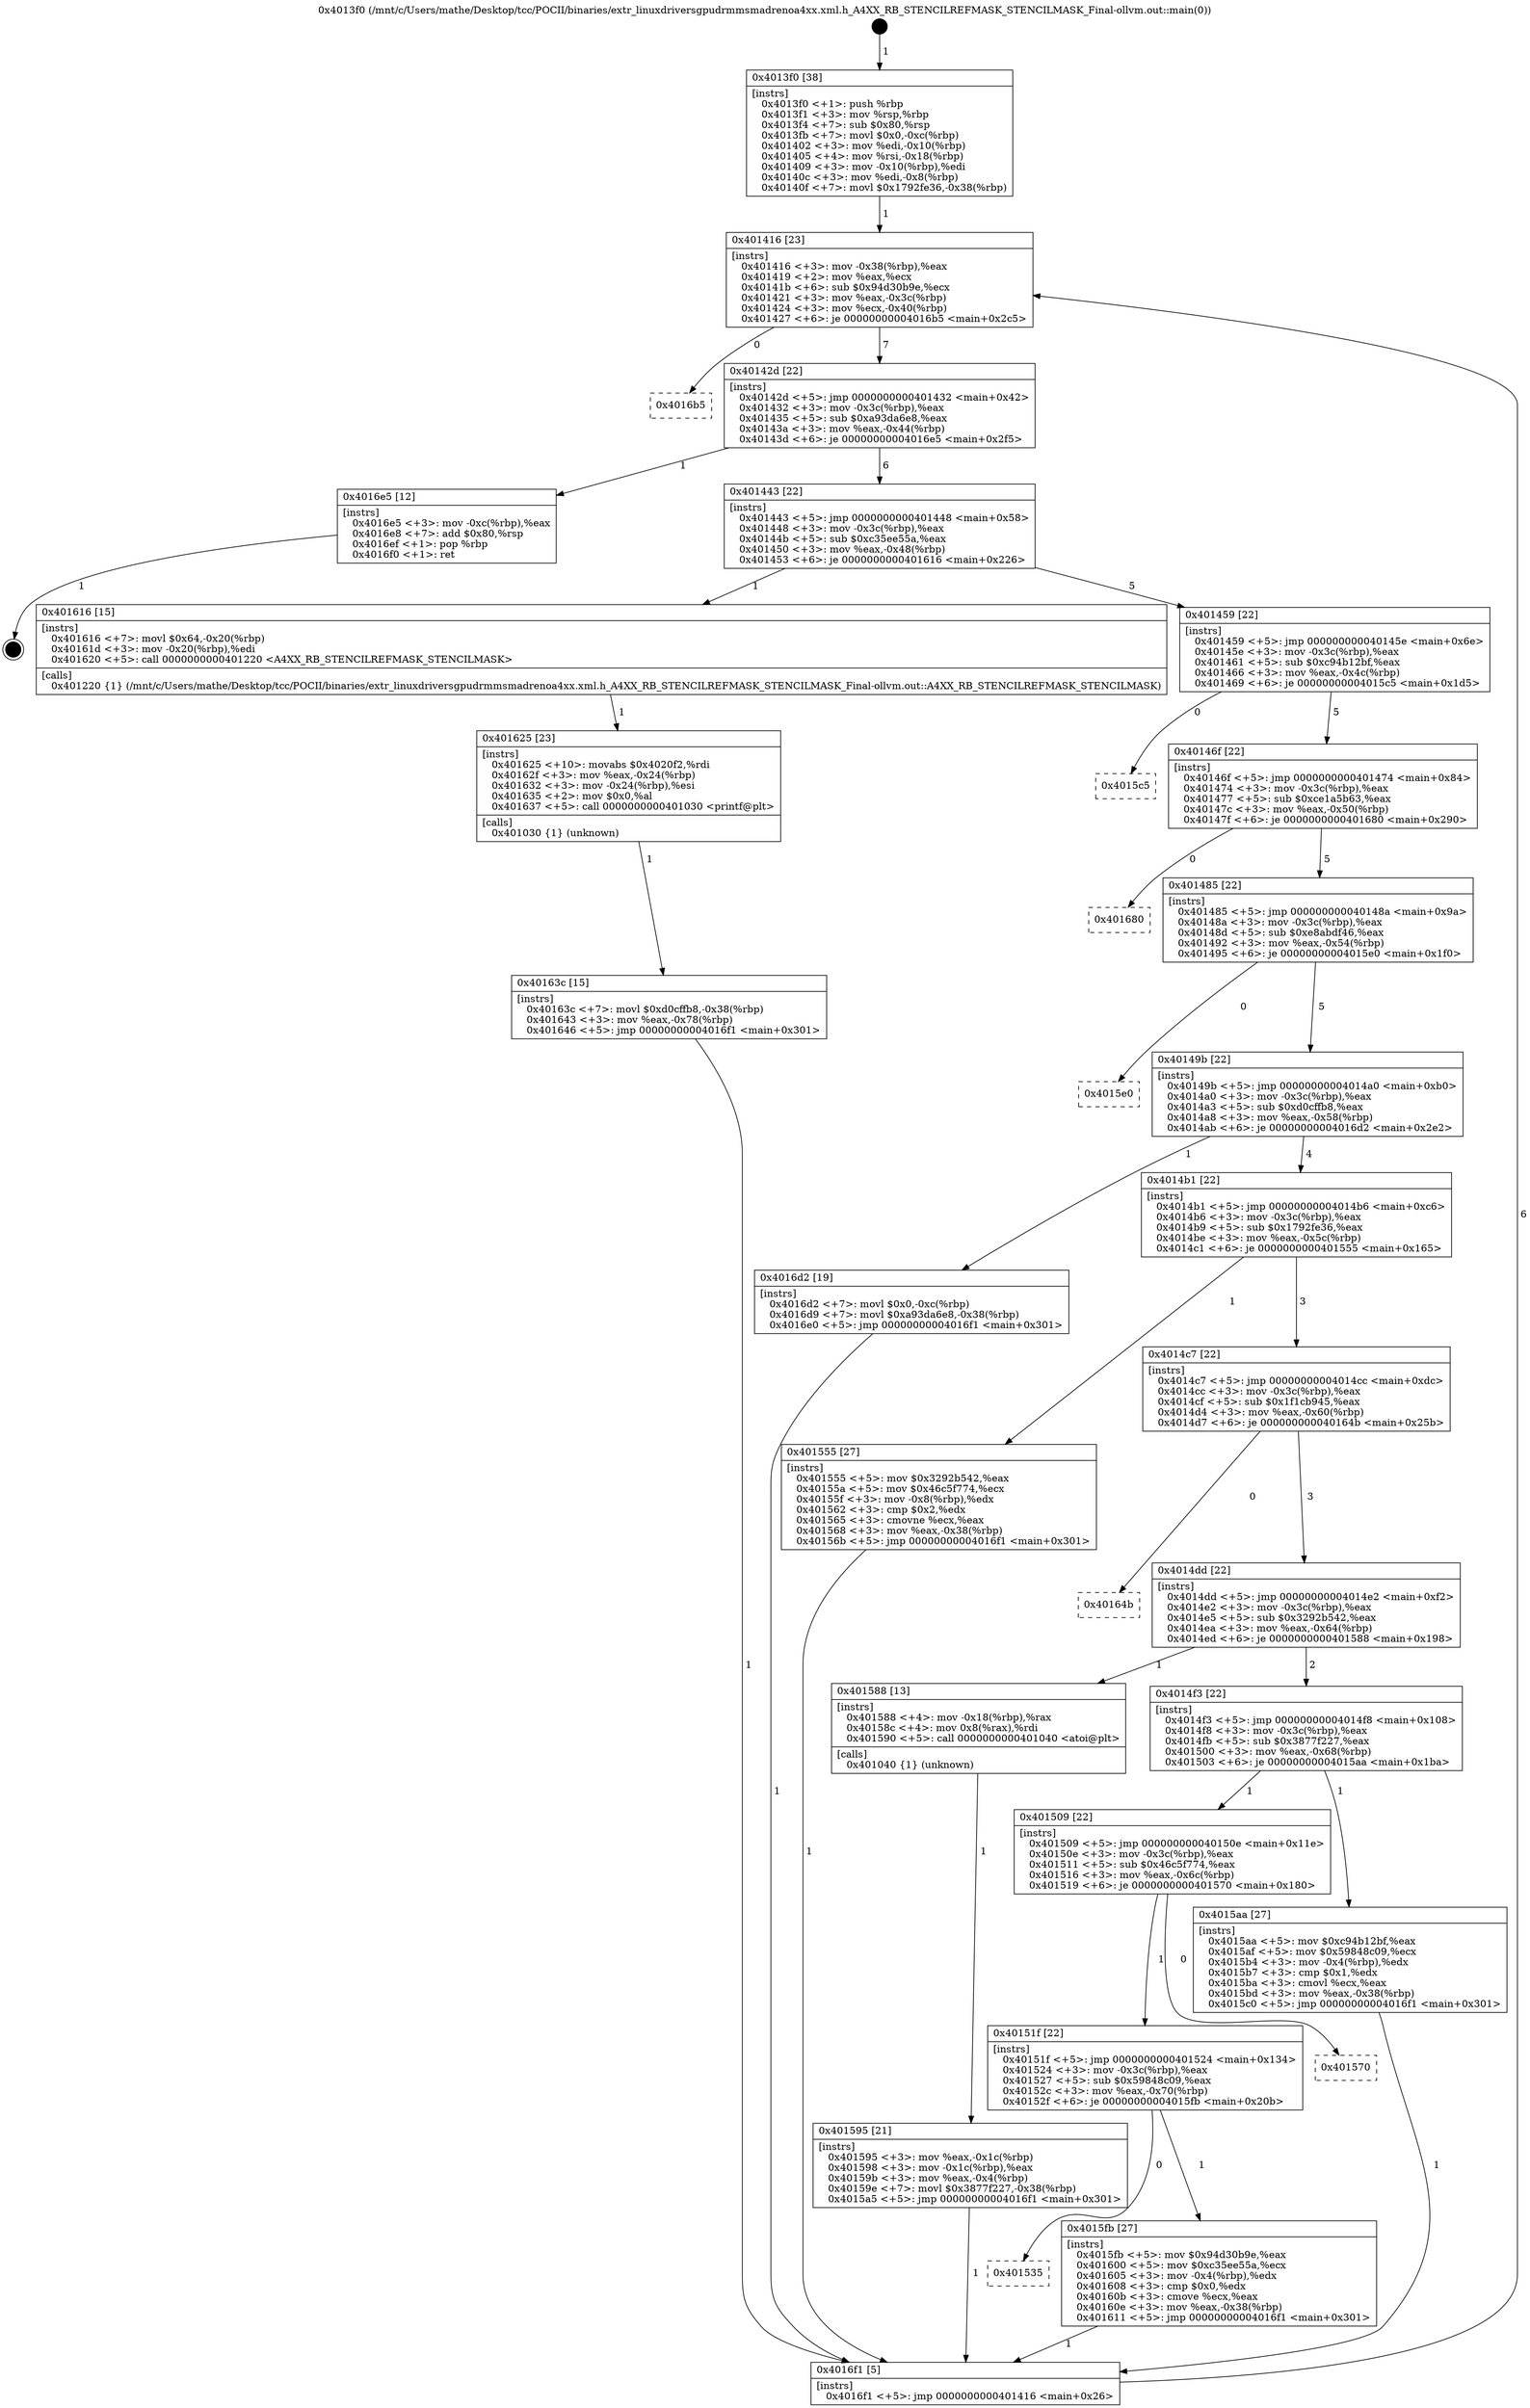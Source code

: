 digraph "0x4013f0" {
  label = "0x4013f0 (/mnt/c/Users/mathe/Desktop/tcc/POCII/binaries/extr_linuxdriversgpudrmmsmadrenoa4xx.xml.h_A4XX_RB_STENCILREFMASK_STENCILMASK_Final-ollvm.out::main(0))"
  labelloc = "t"
  node[shape=record]

  Entry [label="",width=0.3,height=0.3,shape=circle,fillcolor=black,style=filled]
  "0x401416" [label="{
     0x401416 [23]\l
     | [instrs]\l
     &nbsp;&nbsp;0x401416 \<+3\>: mov -0x38(%rbp),%eax\l
     &nbsp;&nbsp;0x401419 \<+2\>: mov %eax,%ecx\l
     &nbsp;&nbsp;0x40141b \<+6\>: sub $0x94d30b9e,%ecx\l
     &nbsp;&nbsp;0x401421 \<+3\>: mov %eax,-0x3c(%rbp)\l
     &nbsp;&nbsp;0x401424 \<+3\>: mov %ecx,-0x40(%rbp)\l
     &nbsp;&nbsp;0x401427 \<+6\>: je 00000000004016b5 \<main+0x2c5\>\l
  }"]
  "0x4016b5" [label="{
     0x4016b5\l
  }", style=dashed]
  "0x40142d" [label="{
     0x40142d [22]\l
     | [instrs]\l
     &nbsp;&nbsp;0x40142d \<+5\>: jmp 0000000000401432 \<main+0x42\>\l
     &nbsp;&nbsp;0x401432 \<+3\>: mov -0x3c(%rbp),%eax\l
     &nbsp;&nbsp;0x401435 \<+5\>: sub $0xa93da6e8,%eax\l
     &nbsp;&nbsp;0x40143a \<+3\>: mov %eax,-0x44(%rbp)\l
     &nbsp;&nbsp;0x40143d \<+6\>: je 00000000004016e5 \<main+0x2f5\>\l
  }"]
  Exit [label="",width=0.3,height=0.3,shape=circle,fillcolor=black,style=filled,peripheries=2]
  "0x4016e5" [label="{
     0x4016e5 [12]\l
     | [instrs]\l
     &nbsp;&nbsp;0x4016e5 \<+3\>: mov -0xc(%rbp),%eax\l
     &nbsp;&nbsp;0x4016e8 \<+7\>: add $0x80,%rsp\l
     &nbsp;&nbsp;0x4016ef \<+1\>: pop %rbp\l
     &nbsp;&nbsp;0x4016f0 \<+1\>: ret\l
  }"]
  "0x401443" [label="{
     0x401443 [22]\l
     | [instrs]\l
     &nbsp;&nbsp;0x401443 \<+5\>: jmp 0000000000401448 \<main+0x58\>\l
     &nbsp;&nbsp;0x401448 \<+3\>: mov -0x3c(%rbp),%eax\l
     &nbsp;&nbsp;0x40144b \<+5\>: sub $0xc35ee55a,%eax\l
     &nbsp;&nbsp;0x401450 \<+3\>: mov %eax,-0x48(%rbp)\l
     &nbsp;&nbsp;0x401453 \<+6\>: je 0000000000401616 \<main+0x226\>\l
  }"]
  "0x40163c" [label="{
     0x40163c [15]\l
     | [instrs]\l
     &nbsp;&nbsp;0x40163c \<+7\>: movl $0xd0cffb8,-0x38(%rbp)\l
     &nbsp;&nbsp;0x401643 \<+3\>: mov %eax,-0x78(%rbp)\l
     &nbsp;&nbsp;0x401646 \<+5\>: jmp 00000000004016f1 \<main+0x301\>\l
  }"]
  "0x401616" [label="{
     0x401616 [15]\l
     | [instrs]\l
     &nbsp;&nbsp;0x401616 \<+7\>: movl $0x64,-0x20(%rbp)\l
     &nbsp;&nbsp;0x40161d \<+3\>: mov -0x20(%rbp),%edi\l
     &nbsp;&nbsp;0x401620 \<+5\>: call 0000000000401220 \<A4XX_RB_STENCILREFMASK_STENCILMASK\>\l
     | [calls]\l
     &nbsp;&nbsp;0x401220 \{1\} (/mnt/c/Users/mathe/Desktop/tcc/POCII/binaries/extr_linuxdriversgpudrmmsmadrenoa4xx.xml.h_A4XX_RB_STENCILREFMASK_STENCILMASK_Final-ollvm.out::A4XX_RB_STENCILREFMASK_STENCILMASK)\l
  }"]
  "0x401459" [label="{
     0x401459 [22]\l
     | [instrs]\l
     &nbsp;&nbsp;0x401459 \<+5\>: jmp 000000000040145e \<main+0x6e\>\l
     &nbsp;&nbsp;0x40145e \<+3\>: mov -0x3c(%rbp),%eax\l
     &nbsp;&nbsp;0x401461 \<+5\>: sub $0xc94b12bf,%eax\l
     &nbsp;&nbsp;0x401466 \<+3\>: mov %eax,-0x4c(%rbp)\l
     &nbsp;&nbsp;0x401469 \<+6\>: je 00000000004015c5 \<main+0x1d5\>\l
  }"]
  "0x401625" [label="{
     0x401625 [23]\l
     | [instrs]\l
     &nbsp;&nbsp;0x401625 \<+10\>: movabs $0x4020f2,%rdi\l
     &nbsp;&nbsp;0x40162f \<+3\>: mov %eax,-0x24(%rbp)\l
     &nbsp;&nbsp;0x401632 \<+3\>: mov -0x24(%rbp),%esi\l
     &nbsp;&nbsp;0x401635 \<+2\>: mov $0x0,%al\l
     &nbsp;&nbsp;0x401637 \<+5\>: call 0000000000401030 \<printf@plt\>\l
     | [calls]\l
     &nbsp;&nbsp;0x401030 \{1\} (unknown)\l
  }"]
  "0x4015c5" [label="{
     0x4015c5\l
  }", style=dashed]
  "0x40146f" [label="{
     0x40146f [22]\l
     | [instrs]\l
     &nbsp;&nbsp;0x40146f \<+5\>: jmp 0000000000401474 \<main+0x84\>\l
     &nbsp;&nbsp;0x401474 \<+3\>: mov -0x3c(%rbp),%eax\l
     &nbsp;&nbsp;0x401477 \<+5\>: sub $0xce1a5b63,%eax\l
     &nbsp;&nbsp;0x40147c \<+3\>: mov %eax,-0x50(%rbp)\l
     &nbsp;&nbsp;0x40147f \<+6\>: je 0000000000401680 \<main+0x290\>\l
  }"]
  "0x401535" [label="{
     0x401535\l
  }", style=dashed]
  "0x401680" [label="{
     0x401680\l
  }", style=dashed]
  "0x401485" [label="{
     0x401485 [22]\l
     | [instrs]\l
     &nbsp;&nbsp;0x401485 \<+5\>: jmp 000000000040148a \<main+0x9a\>\l
     &nbsp;&nbsp;0x40148a \<+3\>: mov -0x3c(%rbp),%eax\l
     &nbsp;&nbsp;0x40148d \<+5\>: sub $0xe8abdf46,%eax\l
     &nbsp;&nbsp;0x401492 \<+3\>: mov %eax,-0x54(%rbp)\l
     &nbsp;&nbsp;0x401495 \<+6\>: je 00000000004015e0 \<main+0x1f0\>\l
  }"]
  "0x4015fb" [label="{
     0x4015fb [27]\l
     | [instrs]\l
     &nbsp;&nbsp;0x4015fb \<+5\>: mov $0x94d30b9e,%eax\l
     &nbsp;&nbsp;0x401600 \<+5\>: mov $0xc35ee55a,%ecx\l
     &nbsp;&nbsp;0x401605 \<+3\>: mov -0x4(%rbp),%edx\l
     &nbsp;&nbsp;0x401608 \<+3\>: cmp $0x0,%edx\l
     &nbsp;&nbsp;0x40160b \<+3\>: cmove %ecx,%eax\l
     &nbsp;&nbsp;0x40160e \<+3\>: mov %eax,-0x38(%rbp)\l
     &nbsp;&nbsp;0x401611 \<+5\>: jmp 00000000004016f1 \<main+0x301\>\l
  }"]
  "0x4015e0" [label="{
     0x4015e0\l
  }", style=dashed]
  "0x40149b" [label="{
     0x40149b [22]\l
     | [instrs]\l
     &nbsp;&nbsp;0x40149b \<+5\>: jmp 00000000004014a0 \<main+0xb0\>\l
     &nbsp;&nbsp;0x4014a0 \<+3\>: mov -0x3c(%rbp),%eax\l
     &nbsp;&nbsp;0x4014a3 \<+5\>: sub $0xd0cffb8,%eax\l
     &nbsp;&nbsp;0x4014a8 \<+3\>: mov %eax,-0x58(%rbp)\l
     &nbsp;&nbsp;0x4014ab \<+6\>: je 00000000004016d2 \<main+0x2e2\>\l
  }"]
  "0x40151f" [label="{
     0x40151f [22]\l
     | [instrs]\l
     &nbsp;&nbsp;0x40151f \<+5\>: jmp 0000000000401524 \<main+0x134\>\l
     &nbsp;&nbsp;0x401524 \<+3\>: mov -0x3c(%rbp),%eax\l
     &nbsp;&nbsp;0x401527 \<+5\>: sub $0x59848c09,%eax\l
     &nbsp;&nbsp;0x40152c \<+3\>: mov %eax,-0x70(%rbp)\l
     &nbsp;&nbsp;0x40152f \<+6\>: je 00000000004015fb \<main+0x20b\>\l
  }"]
  "0x4016d2" [label="{
     0x4016d2 [19]\l
     | [instrs]\l
     &nbsp;&nbsp;0x4016d2 \<+7\>: movl $0x0,-0xc(%rbp)\l
     &nbsp;&nbsp;0x4016d9 \<+7\>: movl $0xa93da6e8,-0x38(%rbp)\l
     &nbsp;&nbsp;0x4016e0 \<+5\>: jmp 00000000004016f1 \<main+0x301\>\l
  }"]
  "0x4014b1" [label="{
     0x4014b1 [22]\l
     | [instrs]\l
     &nbsp;&nbsp;0x4014b1 \<+5\>: jmp 00000000004014b6 \<main+0xc6\>\l
     &nbsp;&nbsp;0x4014b6 \<+3\>: mov -0x3c(%rbp),%eax\l
     &nbsp;&nbsp;0x4014b9 \<+5\>: sub $0x1792fe36,%eax\l
     &nbsp;&nbsp;0x4014be \<+3\>: mov %eax,-0x5c(%rbp)\l
     &nbsp;&nbsp;0x4014c1 \<+6\>: je 0000000000401555 \<main+0x165\>\l
  }"]
  "0x401570" [label="{
     0x401570\l
  }", style=dashed]
  "0x401555" [label="{
     0x401555 [27]\l
     | [instrs]\l
     &nbsp;&nbsp;0x401555 \<+5\>: mov $0x3292b542,%eax\l
     &nbsp;&nbsp;0x40155a \<+5\>: mov $0x46c5f774,%ecx\l
     &nbsp;&nbsp;0x40155f \<+3\>: mov -0x8(%rbp),%edx\l
     &nbsp;&nbsp;0x401562 \<+3\>: cmp $0x2,%edx\l
     &nbsp;&nbsp;0x401565 \<+3\>: cmovne %ecx,%eax\l
     &nbsp;&nbsp;0x401568 \<+3\>: mov %eax,-0x38(%rbp)\l
     &nbsp;&nbsp;0x40156b \<+5\>: jmp 00000000004016f1 \<main+0x301\>\l
  }"]
  "0x4014c7" [label="{
     0x4014c7 [22]\l
     | [instrs]\l
     &nbsp;&nbsp;0x4014c7 \<+5\>: jmp 00000000004014cc \<main+0xdc\>\l
     &nbsp;&nbsp;0x4014cc \<+3\>: mov -0x3c(%rbp),%eax\l
     &nbsp;&nbsp;0x4014cf \<+5\>: sub $0x1f1cb945,%eax\l
     &nbsp;&nbsp;0x4014d4 \<+3\>: mov %eax,-0x60(%rbp)\l
     &nbsp;&nbsp;0x4014d7 \<+6\>: je 000000000040164b \<main+0x25b\>\l
  }"]
  "0x4016f1" [label="{
     0x4016f1 [5]\l
     | [instrs]\l
     &nbsp;&nbsp;0x4016f1 \<+5\>: jmp 0000000000401416 \<main+0x26\>\l
  }"]
  "0x4013f0" [label="{
     0x4013f0 [38]\l
     | [instrs]\l
     &nbsp;&nbsp;0x4013f0 \<+1\>: push %rbp\l
     &nbsp;&nbsp;0x4013f1 \<+3\>: mov %rsp,%rbp\l
     &nbsp;&nbsp;0x4013f4 \<+7\>: sub $0x80,%rsp\l
     &nbsp;&nbsp;0x4013fb \<+7\>: movl $0x0,-0xc(%rbp)\l
     &nbsp;&nbsp;0x401402 \<+3\>: mov %edi,-0x10(%rbp)\l
     &nbsp;&nbsp;0x401405 \<+4\>: mov %rsi,-0x18(%rbp)\l
     &nbsp;&nbsp;0x401409 \<+3\>: mov -0x10(%rbp),%edi\l
     &nbsp;&nbsp;0x40140c \<+3\>: mov %edi,-0x8(%rbp)\l
     &nbsp;&nbsp;0x40140f \<+7\>: movl $0x1792fe36,-0x38(%rbp)\l
  }"]
  "0x401509" [label="{
     0x401509 [22]\l
     | [instrs]\l
     &nbsp;&nbsp;0x401509 \<+5\>: jmp 000000000040150e \<main+0x11e\>\l
     &nbsp;&nbsp;0x40150e \<+3\>: mov -0x3c(%rbp),%eax\l
     &nbsp;&nbsp;0x401511 \<+5\>: sub $0x46c5f774,%eax\l
     &nbsp;&nbsp;0x401516 \<+3\>: mov %eax,-0x6c(%rbp)\l
     &nbsp;&nbsp;0x401519 \<+6\>: je 0000000000401570 \<main+0x180\>\l
  }"]
  "0x40164b" [label="{
     0x40164b\l
  }", style=dashed]
  "0x4014dd" [label="{
     0x4014dd [22]\l
     | [instrs]\l
     &nbsp;&nbsp;0x4014dd \<+5\>: jmp 00000000004014e2 \<main+0xf2\>\l
     &nbsp;&nbsp;0x4014e2 \<+3\>: mov -0x3c(%rbp),%eax\l
     &nbsp;&nbsp;0x4014e5 \<+5\>: sub $0x3292b542,%eax\l
     &nbsp;&nbsp;0x4014ea \<+3\>: mov %eax,-0x64(%rbp)\l
     &nbsp;&nbsp;0x4014ed \<+6\>: je 0000000000401588 \<main+0x198\>\l
  }"]
  "0x4015aa" [label="{
     0x4015aa [27]\l
     | [instrs]\l
     &nbsp;&nbsp;0x4015aa \<+5\>: mov $0xc94b12bf,%eax\l
     &nbsp;&nbsp;0x4015af \<+5\>: mov $0x59848c09,%ecx\l
     &nbsp;&nbsp;0x4015b4 \<+3\>: mov -0x4(%rbp),%edx\l
     &nbsp;&nbsp;0x4015b7 \<+3\>: cmp $0x1,%edx\l
     &nbsp;&nbsp;0x4015ba \<+3\>: cmovl %ecx,%eax\l
     &nbsp;&nbsp;0x4015bd \<+3\>: mov %eax,-0x38(%rbp)\l
     &nbsp;&nbsp;0x4015c0 \<+5\>: jmp 00000000004016f1 \<main+0x301\>\l
  }"]
  "0x401588" [label="{
     0x401588 [13]\l
     | [instrs]\l
     &nbsp;&nbsp;0x401588 \<+4\>: mov -0x18(%rbp),%rax\l
     &nbsp;&nbsp;0x40158c \<+4\>: mov 0x8(%rax),%rdi\l
     &nbsp;&nbsp;0x401590 \<+5\>: call 0000000000401040 \<atoi@plt\>\l
     | [calls]\l
     &nbsp;&nbsp;0x401040 \{1\} (unknown)\l
  }"]
  "0x4014f3" [label="{
     0x4014f3 [22]\l
     | [instrs]\l
     &nbsp;&nbsp;0x4014f3 \<+5\>: jmp 00000000004014f8 \<main+0x108\>\l
     &nbsp;&nbsp;0x4014f8 \<+3\>: mov -0x3c(%rbp),%eax\l
     &nbsp;&nbsp;0x4014fb \<+5\>: sub $0x3877f227,%eax\l
     &nbsp;&nbsp;0x401500 \<+3\>: mov %eax,-0x68(%rbp)\l
     &nbsp;&nbsp;0x401503 \<+6\>: je 00000000004015aa \<main+0x1ba\>\l
  }"]
  "0x401595" [label="{
     0x401595 [21]\l
     | [instrs]\l
     &nbsp;&nbsp;0x401595 \<+3\>: mov %eax,-0x1c(%rbp)\l
     &nbsp;&nbsp;0x401598 \<+3\>: mov -0x1c(%rbp),%eax\l
     &nbsp;&nbsp;0x40159b \<+3\>: mov %eax,-0x4(%rbp)\l
     &nbsp;&nbsp;0x40159e \<+7\>: movl $0x3877f227,-0x38(%rbp)\l
     &nbsp;&nbsp;0x4015a5 \<+5\>: jmp 00000000004016f1 \<main+0x301\>\l
  }"]
  Entry -> "0x4013f0" [label=" 1"]
  "0x401416" -> "0x4016b5" [label=" 0"]
  "0x401416" -> "0x40142d" [label=" 7"]
  "0x4016e5" -> Exit [label=" 1"]
  "0x40142d" -> "0x4016e5" [label=" 1"]
  "0x40142d" -> "0x401443" [label=" 6"]
  "0x4016d2" -> "0x4016f1" [label=" 1"]
  "0x401443" -> "0x401616" [label=" 1"]
  "0x401443" -> "0x401459" [label=" 5"]
  "0x40163c" -> "0x4016f1" [label=" 1"]
  "0x401459" -> "0x4015c5" [label=" 0"]
  "0x401459" -> "0x40146f" [label=" 5"]
  "0x401625" -> "0x40163c" [label=" 1"]
  "0x40146f" -> "0x401680" [label=" 0"]
  "0x40146f" -> "0x401485" [label=" 5"]
  "0x401616" -> "0x401625" [label=" 1"]
  "0x401485" -> "0x4015e0" [label=" 0"]
  "0x401485" -> "0x40149b" [label=" 5"]
  "0x4015fb" -> "0x4016f1" [label=" 1"]
  "0x40149b" -> "0x4016d2" [label=" 1"]
  "0x40149b" -> "0x4014b1" [label=" 4"]
  "0x40151f" -> "0x4015fb" [label=" 1"]
  "0x4014b1" -> "0x401555" [label=" 1"]
  "0x4014b1" -> "0x4014c7" [label=" 3"]
  "0x401555" -> "0x4016f1" [label=" 1"]
  "0x4013f0" -> "0x401416" [label=" 1"]
  "0x4016f1" -> "0x401416" [label=" 6"]
  "0x40151f" -> "0x401535" [label=" 0"]
  "0x4014c7" -> "0x40164b" [label=" 0"]
  "0x4014c7" -> "0x4014dd" [label=" 3"]
  "0x401509" -> "0x401570" [label=" 0"]
  "0x4014dd" -> "0x401588" [label=" 1"]
  "0x4014dd" -> "0x4014f3" [label=" 2"]
  "0x401588" -> "0x401595" [label=" 1"]
  "0x401595" -> "0x4016f1" [label=" 1"]
  "0x401509" -> "0x40151f" [label=" 1"]
  "0x4014f3" -> "0x4015aa" [label=" 1"]
  "0x4014f3" -> "0x401509" [label=" 1"]
  "0x4015aa" -> "0x4016f1" [label=" 1"]
}
